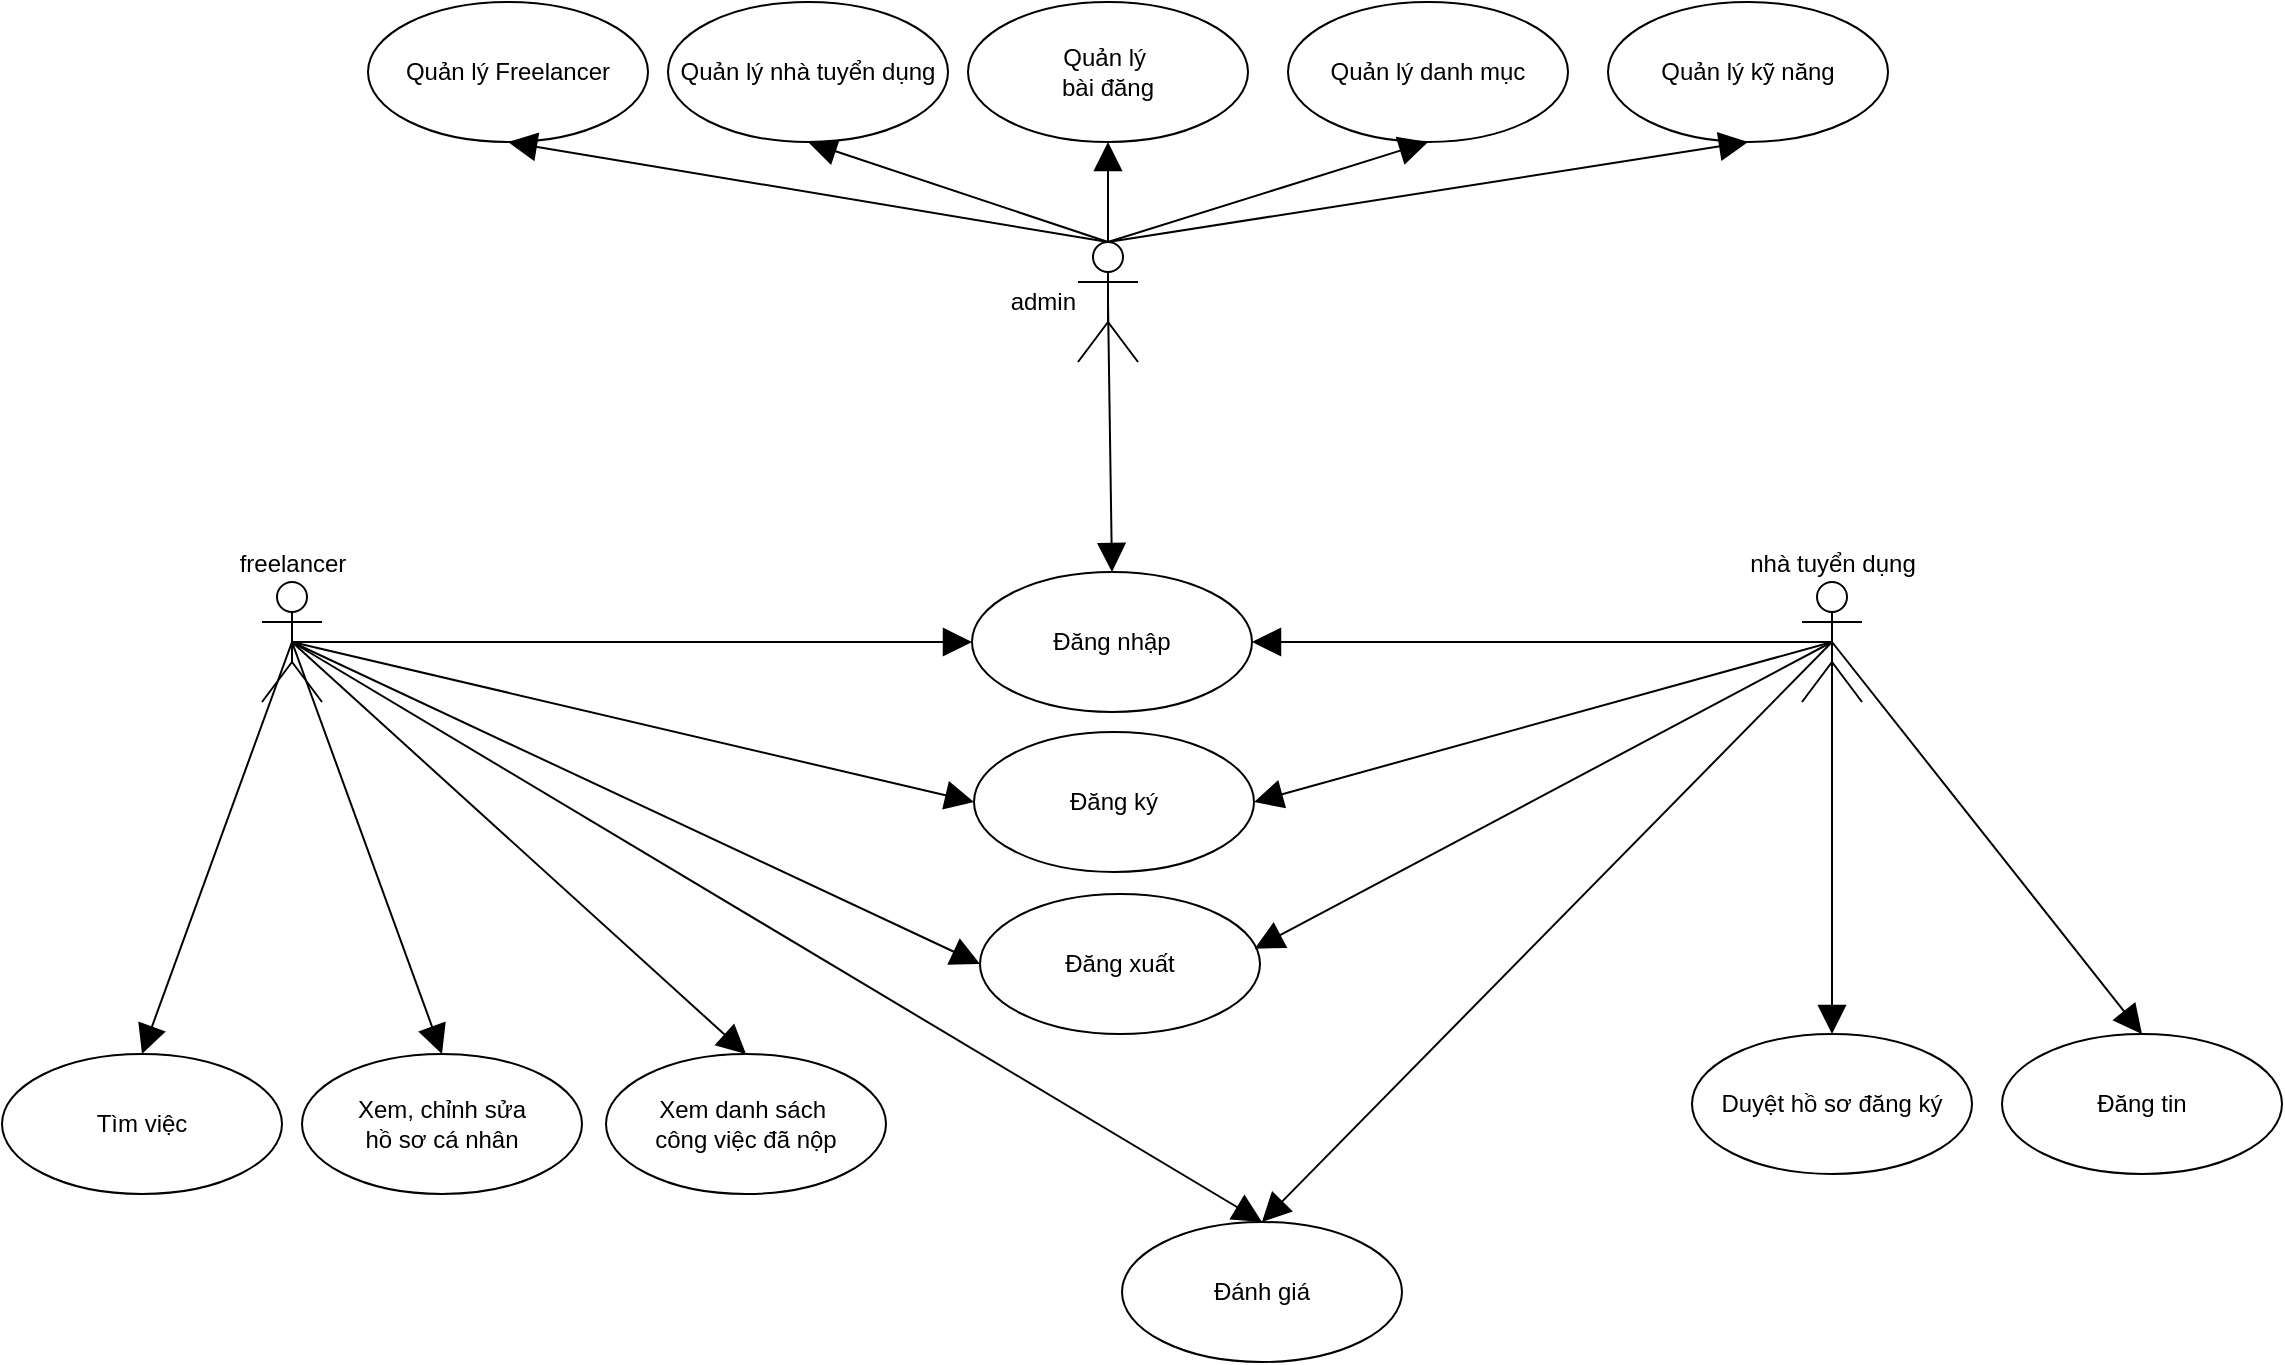 <mxfile version="25.0.3">
  <diagram name="Page-1" id="LhWhtGfJCm4p2Kbg-3cm">
    <mxGraphModel dx="2745" dy="1027" grid="1" gridSize="10" guides="1" tooltips="1" connect="1" arrows="1" fold="1" page="1" pageScale="1" pageWidth="850" pageHeight="1100" math="0" shadow="0">
      <root>
        <mxCell id="0" />
        <mxCell id="1" parent="0" />
        <mxCell id="Dc-HWXQtoLYed5m1xYTc-1" value="admin" style="shape=umlActor;html=1;verticalLabelPosition=middle;verticalAlign=middle;align=right;labelPosition=left;" vertex="1" parent="1">
          <mxGeometry x="428" y="290" width="30" height="60" as="geometry" />
        </mxCell>
        <mxCell id="Dc-HWXQtoLYed5m1xYTc-5" value="freelancer" style="shape=umlActor;html=1;verticalLabelPosition=top;verticalAlign=bottom;align=center;horizontal=1;fontSize=12;labelPosition=center;" vertex="1" parent="1">
          <mxGeometry x="20" y="460" width="30" height="60" as="geometry" />
        </mxCell>
        <mxCell id="Dc-HWXQtoLYed5m1xYTc-6" value="nhà tuyển dụng" style="shape=umlActor;html=1;verticalLabelPosition=top;verticalAlign=bottom;align=center;labelPosition=center;" vertex="1" parent="1">
          <mxGeometry x="790" y="460" width="30" height="60" as="geometry" />
        </mxCell>
        <mxCell id="Dc-HWXQtoLYed5m1xYTc-13" value="" style="edgeStyle=none;html=1;endArrow=block;endFill=1;endSize=12;verticalAlign=bottom;rounded=0;exitX=0.5;exitY=0;exitDx=0;exitDy=0;exitPerimeter=0;entryX=0.5;entryY=1;entryDx=0;entryDy=0;" edge="1" parent="1" source="Dc-HWXQtoLYed5m1xYTc-1" target="Dc-HWXQtoLYed5m1xYTc-17">
          <mxGeometry width="160" relative="1" as="geometry">
            <mxPoint x="203" y="219.5" as="sourcePoint" />
            <mxPoint x="343" y="240" as="targetPoint" />
          </mxGeometry>
        </mxCell>
        <mxCell id="Dc-HWXQtoLYed5m1xYTc-15" value="&lt;span&gt;&lt;/span&gt;&lt;span&gt;&lt;/span&gt;&lt;span style=&quot;white-space-collapse: preserve;&quot;&gt;Quản lý Freelancer&lt;/span&gt;" style="ellipse;whiteSpace=wrap;html=1;" vertex="1" parent="1">
          <mxGeometry x="73" y="170" width="140" height="70" as="geometry" />
        </mxCell>
        <mxCell id="Dc-HWXQtoLYed5m1xYTc-17" value="&lt;span&gt;&lt;/span&gt;&lt;span&gt;&lt;/span&gt;&lt;span style=&quot;white-space-collapse: preserve;&quot;&gt;Quản lý nhà tuyển dụng&lt;/span&gt;" style="ellipse;whiteSpace=wrap;html=1;" vertex="1" parent="1">
          <mxGeometry x="223" y="170" width="140" height="70" as="geometry" />
        </mxCell>
        <mxCell id="Dc-HWXQtoLYed5m1xYTc-18" value="&lt;span&gt;&lt;/span&gt;&lt;span&gt;&lt;/span&gt;&lt;span style=&quot;white-space-collapse: preserve;&quot;&gt;Quản lý danh mục&lt;/span&gt;" style="ellipse;whiteSpace=wrap;html=1;" vertex="1" parent="1">
          <mxGeometry x="533" y="170" width="140" height="70" as="geometry" />
        </mxCell>
        <mxCell id="Dc-HWXQtoLYed5m1xYTc-19" value="" style="edgeStyle=none;html=1;endArrow=block;endFill=1;endSize=12;verticalAlign=bottom;rounded=0;entryX=0.5;entryY=1;entryDx=0;entryDy=0;exitX=0.5;exitY=0;exitDx=0;exitDy=0;exitPerimeter=0;" edge="1" parent="1" source="Dc-HWXQtoLYed5m1xYTc-1" target="Dc-HWXQtoLYed5m1xYTc-15">
          <mxGeometry width="160" relative="1" as="geometry">
            <mxPoint x="433" y="270" as="sourcePoint" />
            <mxPoint x="353" y="250" as="targetPoint" />
          </mxGeometry>
        </mxCell>
        <mxCell id="Dc-HWXQtoLYed5m1xYTc-20" value="&lt;span&gt;&lt;/span&gt;&lt;span&gt;&lt;/span&gt;&lt;span style=&quot;white-space-collapse: preserve;&quot;&gt;Quản lý &lt;br&gt;bài đăng&lt;/span&gt;" style="ellipse;whiteSpace=wrap;html=1;" vertex="1" parent="1">
          <mxGeometry x="373" y="170" width="140" height="70" as="geometry" />
        </mxCell>
        <mxCell id="Dc-HWXQtoLYed5m1xYTc-21" value="" style="edgeStyle=none;html=1;endArrow=block;endFill=1;endSize=12;verticalAlign=bottom;rounded=0;entryX=0.5;entryY=1;entryDx=0;entryDy=0;exitX=0.5;exitY=0;exitDx=0;exitDy=0;exitPerimeter=0;" edge="1" parent="1" source="Dc-HWXQtoLYed5m1xYTc-1" target="Dc-HWXQtoLYed5m1xYTc-20">
          <mxGeometry width="160" relative="1" as="geometry">
            <mxPoint x="453" y="280" as="sourcePoint" />
            <mxPoint x="203" y="250" as="targetPoint" />
          </mxGeometry>
        </mxCell>
        <mxCell id="Dc-HWXQtoLYed5m1xYTc-22" value="" style="edgeStyle=none;html=1;endArrow=block;endFill=1;endSize=12;verticalAlign=bottom;rounded=0;entryX=0.5;entryY=1;entryDx=0;entryDy=0;exitX=0.5;exitY=0;exitDx=0;exitDy=0;exitPerimeter=0;" edge="1" parent="1" source="Dc-HWXQtoLYed5m1xYTc-1" target="Dc-HWXQtoLYed5m1xYTc-18">
          <mxGeometry width="160" relative="1" as="geometry">
            <mxPoint x="443" y="270" as="sourcePoint" />
            <mxPoint x="213" y="260" as="targetPoint" />
          </mxGeometry>
        </mxCell>
        <mxCell id="Dc-HWXQtoLYed5m1xYTc-23" value="&lt;span&gt;&lt;/span&gt;&lt;span&gt;&lt;/span&gt;&lt;span style=&quot;white-space-collapse: preserve;&quot;&gt;Quản lý kỹ năng&lt;/span&gt;" style="ellipse;whiteSpace=wrap;html=1;" vertex="1" parent="1">
          <mxGeometry x="693" y="170" width="140" height="70" as="geometry" />
        </mxCell>
        <mxCell id="Dc-HWXQtoLYed5m1xYTc-24" value="" style="edgeStyle=none;html=1;endArrow=block;endFill=1;endSize=12;verticalAlign=bottom;rounded=0;entryX=0.5;entryY=1;entryDx=0;entryDy=0;exitX=0.5;exitY=0;exitDx=0;exitDy=0;exitPerimeter=0;" edge="1" parent="1" source="Dc-HWXQtoLYed5m1xYTc-1" target="Dc-HWXQtoLYed5m1xYTc-23">
          <mxGeometry width="160" relative="1" as="geometry">
            <mxPoint x="443" y="270" as="sourcePoint" />
            <mxPoint x="663" y="250" as="targetPoint" />
          </mxGeometry>
        </mxCell>
        <mxCell id="Dc-HWXQtoLYed5m1xYTc-27" value="&lt;span&gt;&lt;/span&gt;&lt;span style=&quot;white-space-collapse: preserve;&quot;&gt;Đăng ký&lt;/span&gt;" style="ellipse;whiteSpace=wrap;html=1;" vertex="1" parent="1">
          <mxGeometry x="376" y="535" width="140" height="70" as="geometry" />
        </mxCell>
        <mxCell id="Dc-HWXQtoLYed5m1xYTc-28" value="&lt;span&gt;&lt;/span&gt;&lt;span style=&quot;white-space-collapse: preserve;&quot;&gt;Đăng nhập&lt;/span&gt;" style="ellipse;whiteSpace=wrap;html=1;" vertex="1" parent="1">
          <mxGeometry x="375" y="455" width="140" height="70" as="geometry" />
        </mxCell>
        <mxCell id="Dc-HWXQtoLYed5m1xYTc-29" value="&lt;span&gt;&lt;/span&gt;&lt;span style=&quot;white-space-collapse: preserve;&quot;&gt;Đăng xuất&lt;/span&gt;" style="ellipse;whiteSpace=wrap;html=1;" vertex="1" parent="1">
          <mxGeometry x="379" y="616" width="140" height="70" as="geometry" />
        </mxCell>
        <mxCell id="Dc-HWXQtoLYed5m1xYTc-40" value="" style="edgeStyle=none;html=1;endArrow=block;endFill=1;endSize=12;verticalAlign=bottom;rounded=0;exitX=0.5;exitY=0.5;exitDx=0;exitDy=0;exitPerimeter=0;entryX=0.5;entryY=0;entryDx=0;entryDy=0;" edge="1" parent="1" source="Dc-HWXQtoLYed5m1xYTc-1" target="Dc-HWXQtoLYed5m1xYTc-28">
          <mxGeometry width="160" relative="1" as="geometry">
            <mxPoint x="420" y="300" as="sourcePoint" />
            <mxPoint x="580" y="400" as="targetPoint" />
          </mxGeometry>
        </mxCell>
        <mxCell id="Dc-HWXQtoLYed5m1xYTc-41" value="" style="edgeStyle=none;html=1;endArrow=block;endFill=1;endSize=12;verticalAlign=bottom;rounded=0;exitX=0.5;exitY=0.5;exitDx=0;exitDy=0;exitPerimeter=0;entryX=0;entryY=0.5;entryDx=0;entryDy=0;" edge="1" parent="1" source="Dc-HWXQtoLYed5m1xYTc-5" target="Dc-HWXQtoLYed5m1xYTc-28">
          <mxGeometry width="160" relative="1" as="geometry">
            <mxPoint x="130" y="510" as="sourcePoint" />
            <mxPoint x="150" y="615" as="targetPoint" />
          </mxGeometry>
        </mxCell>
        <mxCell id="Dc-HWXQtoLYed5m1xYTc-42" value="" style="edgeStyle=none;html=1;endArrow=block;endFill=1;endSize=12;verticalAlign=bottom;rounded=0;exitX=0.5;exitY=0.5;exitDx=0;exitDy=0;exitPerimeter=0;entryX=0;entryY=0.5;entryDx=0;entryDy=0;" edge="1" parent="1" source="Dc-HWXQtoLYed5m1xYTc-5" target="Dc-HWXQtoLYed5m1xYTc-27">
          <mxGeometry width="160" relative="1" as="geometry">
            <mxPoint x="445" y="370" as="sourcePoint" />
            <mxPoint x="465" y="475" as="targetPoint" />
          </mxGeometry>
        </mxCell>
        <mxCell id="Dc-HWXQtoLYed5m1xYTc-43" value="" style="edgeStyle=none;html=1;endArrow=block;endFill=1;endSize=12;verticalAlign=bottom;rounded=0;exitX=0.5;exitY=0.5;exitDx=0;exitDy=0;exitPerimeter=0;entryX=0;entryY=0.5;entryDx=0;entryDy=0;" edge="1" parent="1" source="Dc-HWXQtoLYed5m1xYTc-5" target="Dc-HWXQtoLYed5m1xYTc-29">
          <mxGeometry width="160" relative="1" as="geometry">
            <mxPoint x="45" y="500" as="sourcePoint" />
            <mxPoint x="386" y="580" as="targetPoint" />
          </mxGeometry>
        </mxCell>
        <mxCell id="Dc-HWXQtoLYed5m1xYTc-44" value="" style="edgeStyle=none;html=1;endArrow=block;endFill=1;endSize=12;verticalAlign=bottom;rounded=0;exitX=0.5;exitY=0.5;exitDx=0;exitDy=0;exitPerimeter=0;entryX=1;entryY=0.5;entryDx=0;entryDy=0;" edge="1" parent="1" source="Dc-HWXQtoLYed5m1xYTc-6" target="Dc-HWXQtoLYed5m1xYTc-28">
          <mxGeometry width="160" relative="1" as="geometry">
            <mxPoint x="360" y="510" as="sourcePoint" />
            <mxPoint x="700" y="510" as="targetPoint" />
          </mxGeometry>
        </mxCell>
        <mxCell id="Dc-HWXQtoLYed5m1xYTc-45" value="" style="edgeStyle=none;html=1;endArrow=block;endFill=1;endSize=12;verticalAlign=bottom;rounded=0;exitX=0.5;exitY=0.5;exitDx=0;exitDy=0;exitPerimeter=0;entryX=1;entryY=0.5;entryDx=0;entryDy=0;" edge="1" parent="1" source="Dc-HWXQtoLYed5m1xYTc-6" target="Dc-HWXQtoLYed5m1xYTc-27">
          <mxGeometry width="160" relative="1" as="geometry">
            <mxPoint x="815" y="500" as="sourcePoint" />
            <mxPoint x="525" y="500" as="targetPoint" />
          </mxGeometry>
        </mxCell>
        <mxCell id="Dc-HWXQtoLYed5m1xYTc-46" value="" style="edgeStyle=none;html=1;endArrow=block;endFill=1;endSize=12;verticalAlign=bottom;rounded=0;exitX=0.5;exitY=0.5;exitDx=0;exitDy=0;exitPerimeter=0;entryX=0.981;entryY=0.391;entryDx=0;entryDy=0;entryPerimeter=0;" edge="1" parent="1" source="Dc-HWXQtoLYed5m1xYTc-6" target="Dc-HWXQtoLYed5m1xYTc-29">
          <mxGeometry width="160" relative="1" as="geometry">
            <mxPoint x="825" y="510" as="sourcePoint" />
            <mxPoint x="535" y="510" as="targetPoint" />
          </mxGeometry>
        </mxCell>
        <mxCell id="Dc-HWXQtoLYed5m1xYTc-47" value="&lt;span&gt;&lt;/span&gt;&lt;span style=&quot;white-space-collapse: preserve;&quot;&gt;Đánh giá&lt;/span&gt;" style="ellipse;whiteSpace=wrap;html=1;" vertex="1" parent="1">
          <mxGeometry x="450" y="780" width="140" height="70" as="geometry" />
        </mxCell>
        <mxCell id="Dc-HWXQtoLYed5m1xYTc-48" value="&lt;span&gt;&lt;/span&gt;&lt;span&gt;&lt;/span&gt;&lt;span&gt;&lt;/span&gt;&lt;span style=&quot;white-space-collapse: preserve;&quot;&gt;Xem danh sách &lt;/span&gt;&lt;div&gt;&lt;span style=&quot;white-space-collapse: preserve;&quot;&gt;công việc đã nộp&lt;/span&gt;&lt;/div&gt;" style="ellipse;whiteSpace=wrap;html=1;" vertex="1" parent="1">
          <mxGeometry x="192" y="696" width="140" height="70" as="geometry" />
        </mxCell>
        <mxCell id="Dc-HWXQtoLYed5m1xYTc-49" value="&lt;span&gt;&lt;/span&gt;&lt;span&gt;&lt;/span&gt;&lt;span&gt;&lt;/span&gt;&lt;span style=&quot;white-space-collapse: preserve;&quot;&gt;Xem, chỉnh sửa&lt;/span&gt;&lt;div&gt;&lt;span style=&quot;white-space-collapse: preserve;&quot;&gt;hồ sơ cá nhân&lt;/span&gt;&lt;/div&gt;" style="ellipse;whiteSpace=wrap;html=1;" vertex="1" parent="1">
          <mxGeometry x="40" y="696" width="140" height="70" as="geometry" />
        </mxCell>
        <mxCell id="Dc-HWXQtoLYed5m1xYTc-50" value="&lt;span&gt;&lt;/span&gt;&lt;span&gt;&lt;/span&gt;&lt;span&gt;&lt;/span&gt;&lt;span style=&quot;white-space-collapse: preserve;&quot;&gt;Tìm việc&lt;/span&gt;" style="ellipse;whiteSpace=wrap;html=1;" vertex="1" parent="1">
          <mxGeometry x="-110" y="696" width="140" height="70" as="geometry" />
        </mxCell>
        <mxCell id="Dc-HWXQtoLYed5m1xYTc-51" value="&lt;span&gt;&lt;/span&gt;&lt;span style=&quot;white-space-collapse: preserve;&quot;&gt;Duyệt hồ sơ đăng ký&lt;/span&gt;" style="ellipse;whiteSpace=wrap;html=1;" vertex="1" parent="1">
          <mxGeometry x="735" y="686" width="140" height="70" as="geometry" />
        </mxCell>
        <mxCell id="Dc-HWXQtoLYed5m1xYTc-52" value="&lt;span&gt;&lt;/span&gt;&lt;span style=&quot;white-space-collapse: preserve;&quot;&gt;Đăng tin&lt;/span&gt;" style="ellipse;whiteSpace=wrap;html=1;" vertex="1" parent="1">
          <mxGeometry x="890" y="686" width="140" height="70" as="geometry" />
        </mxCell>
        <mxCell id="Dc-HWXQtoLYed5m1xYTc-53" value="" style="edgeStyle=none;html=1;endArrow=block;endFill=1;endSize=12;verticalAlign=bottom;rounded=0;exitX=0.5;exitY=0.5;exitDx=0;exitDy=0;exitPerimeter=0;entryX=0.5;entryY=0;entryDx=0;entryDy=0;" edge="1" parent="1" source="Dc-HWXQtoLYed5m1xYTc-5" target="Dc-HWXQtoLYed5m1xYTc-49">
          <mxGeometry width="160" relative="1" as="geometry">
            <mxPoint x="45" y="500" as="sourcePoint" />
            <mxPoint x="389" y="661" as="targetPoint" />
          </mxGeometry>
        </mxCell>
        <mxCell id="Dc-HWXQtoLYed5m1xYTc-54" value="" style="edgeStyle=none;html=1;endArrow=block;endFill=1;endSize=12;verticalAlign=bottom;rounded=0;exitX=0.5;exitY=0.5;exitDx=0;exitDy=0;exitPerimeter=0;entryX=0.5;entryY=0;entryDx=0;entryDy=0;" edge="1" parent="1" source="Dc-HWXQtoLYed5m1xYTc-5" target="Dc-HWXQtoLYed5m1xYTc-48">
          <mxGeometry width="160" relative="1" as="geometry">
            <mxPoint x="45" y="500" as="sourcePoint" />
            <mxPoint x="120" y="706" as="targetPoint" />
          </mxGeometry>
        </mxCell>
        <mxCell id="Dc-HWXQtoLYed5m1xYTc-55" value="" style="edgeStyle=none;html=1;endArrow=block;endFill=1;endSize=12;verticalAlign=bottom;rounded=0;entryX=0.5;entryY=0;entryDx=0;entryDy=0;exitX=0.5;exitY=0.5;exitDx=0;exitDy=0;exitPerimeter=0;" edge="1" parent="1" source="Dc-HWXQtoLYed5m1xYTc-5" target="Dc-HWXQtoLYed5m1xYTc-50">
          <mxGeometry width="160" relative="1" as="geometry">
            <mxPoint x="40" y="490" as="sourcePoint" />
            <mxPoint x="120" y="706" as="targetPoint" />
          </mxGeometry>
        </mxCell>
        <mxCell id="Dc-HWXQtoLYed5m1xYTc-56" value="" style="edgeStyle=none;html=1;endArrow=block;endFill=1;endSize=12;verticalAlign=bottom;rounded=0;exitX=0.5;exitY=0.5;exitDx=0;exitDy=0;exitPerimeter=0;entryX=0.5;entryY=0;entryDx=0;entryDy=0;" edge="1" parent="1" source="Dc-HWXQtoLYed5m1xYTc-6" target="Dc-HWXQtoLYed5m1xYTc-47">
          <mxGeometry width="160" relative="1" as="geometry">
            <mxPoint x="45" y="500" as="sourcePoint" />
            <mxPoint x="272" y="706" as="targetPoint" />
          </mxGeometry>
        </mxCell>
        <mxCell id="Dc-HWXQtoLYed5m1xYTc-57" value="" style="edgeStyle=none;html=1;endArrow=block;endFill=1;endSize=12;verticalAlign=bottom;rounded=0;entryX=0.5;entryY=0;entryDx=0;entryDy=0;exitX=0.5;exitY=0.5;exitDx=0;exitDy=0;exitPerimeter=0;" edge="1" parent="1" source="Dc-HWXQtoLYed5m1xYTc-6" target="Dc-HWXQtoLYed5m1xYTc-52">
          <mxGeometry width="160" relative="1" as="geometry">
            <mxPoint x="800" y="490" as="sourcePoint" />
            <mxPoint x="660" y="696" as="targetPoint" />
          </mxGeometry>
        </mxCell>
        <mxCell id="Dc-HWXQtoLYed5m1xYTc-58" value="" style="edgeStyle=none;html=1;endArrow=block;endFill=1;endSize=12;verticalAlign=bottom;rounded=0;exitX=0.5;exitY=0.5;exitDx=0;exitDy=0;exitPerimeter=0;entryX=0.5;entryY=0;entryDx=0;entryDy=0;" edge="1" parent="1" source="Dc-HWXQtoLYed5m1xYTc-6" target="Dc-HWXQtoLYed5m1xYTc-51">
          <mxGeometry width="160" relative="1" as="geometry">
            <mxPoint x="825" y="510" as="sourcePoint" />
            <mxPoint x="670" y="706" as="targetPoint" />
          </mxGeometry>
        </mxCell>
        <mxCell id="Dc-HWXQtoLYed5m1xYTc-59" value="" style="edgeStyle=none;html=1;endArrow=block;endFill=1;endSize=12;verticalAlign=bottom;rounded=0;entryX=0.5;entryY=0;entryDx=0;entryDy=0;exitX=0.5;exitY=0.5;exitDx=0;exitDy=0;exitPerimeter=0;" edge="1" parent="1" source="Dc-HWXQtoLYed5m1xYTc-5" target="Dc-HWXQtoLYed5m1xYTc-47">
          <mxGeometry width="160" relative="1" as="geometry">
            <mxPoint x="40" y="490" as="sourcePoint" />
            <mxPoint x="272" y="706" as="targetPoint" />
          </mxGeometry>
        </mxCell>
      </root>
    </mxGraphModel>
  </diagram>
</mxfile>
